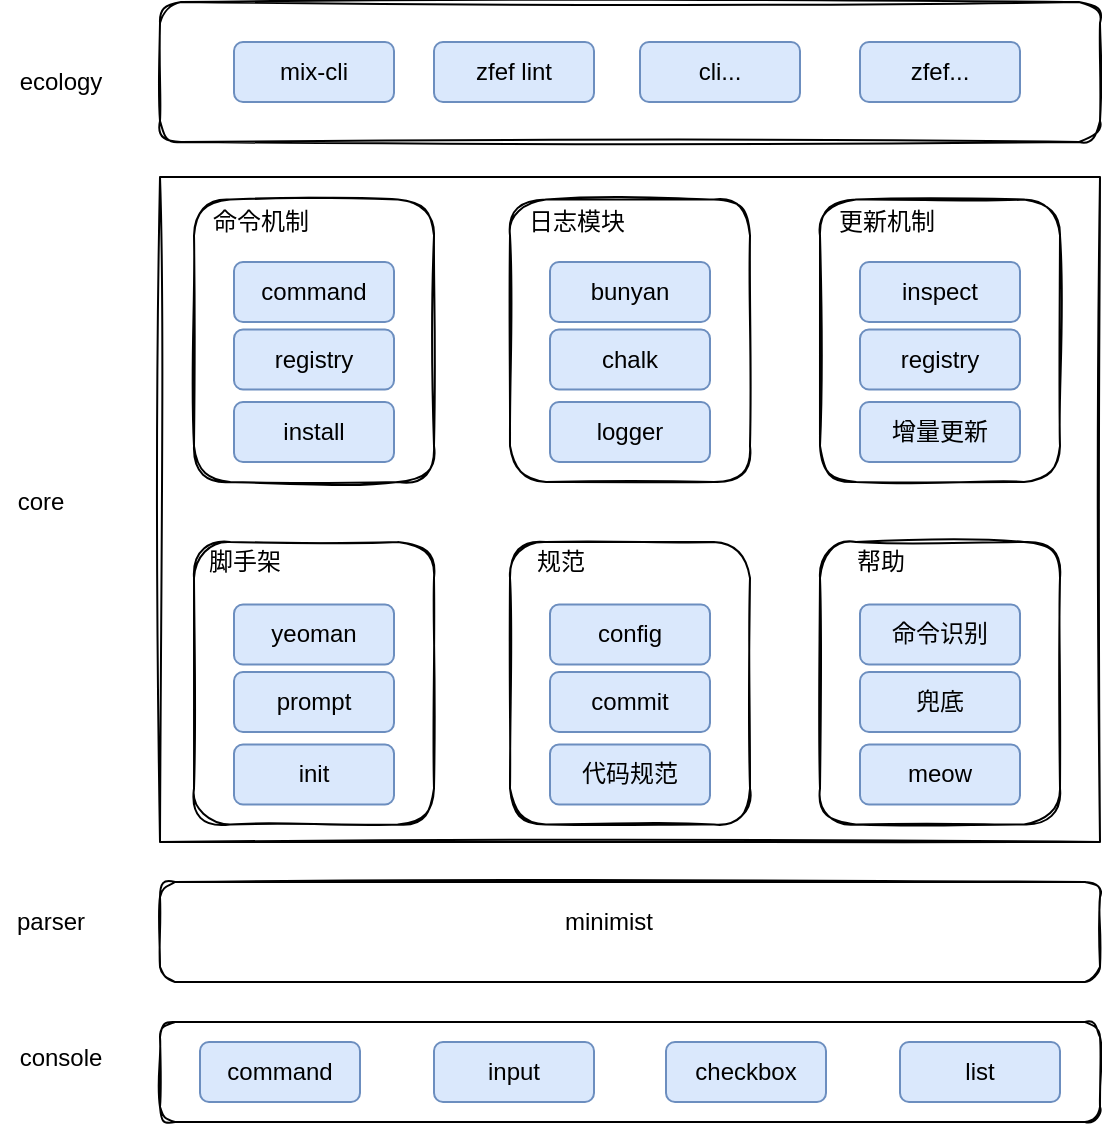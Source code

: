 <mxfile version="16.6.1" type="github">
  <diagram id="hRYoE9JFr_pVteXuA0Dg" name="第 1 页">
    <mxGraphModel dx="946" dy="511" grid="1" gridSize="10" guides="1" tooltips="1" connect="1" arrows="1" fold="1" page="1" pageScale="1" pageWidth="827" pageHeight="1169" background="#FFFFFF" math="0" shadow="0">
      <root>
        <mxCell id="0" />
        <mxCell id="1" parent="0" />
        <mxCell id="J7S9TunrKFlIRnjYsbro-1" value="console" style="text;html=1;resizable=0;autosize=1;align=center;verticalAlign=middle;points=[];fillColor=none;strokeColor=none;rounded=0;" parent="1" vertex="1">
          <mxGeometry x="90" y="567.5" width="60" height="20" as="geometry" />
        </mxCell>
        <mxCell id="J7S9TunrKFlIRnjYsbro-2" value="parser" style="text;html=1;resizable=0;autosize=1;align=center;verticalAlign=middle;points=[];fillColor=none;strokeColor=none;rounded=0;" parent="1" vertex="1">
          <mxGeometry x="90" y="500" width="50" height="20" as="geometry" />
        </mxCell>
        <mxCell id="J7S9TunrKFlIRnjYsbro-3" value="core" style="text;html=1;resizable=0;autosize=1;align=center;verticalAlign=middle;points=[];fillColor=none;strokeColor=none;rounded=0;" parent="1" vertex="1">
          <mxGeometry x="90" y="290" width="40" height="20" as="geometry" />
        </mxCell>
        <mxCell id="J7S9TunrKFlIRnjYsbro-4" value="ecology" style="text;html=1;resizable=0;autosize=1;align=center;verticalAlign=middle;points=[];fillColor=none;strokeColor=none;rounded=0;" parent="1" vertex="1">
          <mxGeometry x="90" y="80" width="60" height="20" as="geometry" />
        </mxCell>
        <mxCell id="J7S9TunrKFlIRnjYsbro-5" value="" style="rounded=1;whiteSpace=wrap;html=1;sketch=1;" parent="1" vertex="1">
          <mxGeometry x="170" y="490" width="470" height="50" as="geometry" />
        </mxCell>
        <mxCell id="J7S9TunrKFlIRnjYsbro-7" value="" style="rounded=1;whiteSpace=wrap;html=1;sketch=1;" parent="1" vertex="1">
          <mxGeometry x="170" y="560" width="470" height="50" as="geometry" />
        </mxCell>
        <mxCell id="J7S9TunrKFlIRnjYsbro-8" value="command" style="rounded=1;whiteSpace=wrap;html=1;fillColor=#dae8fc;strokeColor=#6c8ebf;" parent="1" vertex="1">
          <mxGeometry x="190" y="570" width="80" height="30" as="geometry" />
        </mxCell>
        <mxCell id="J7S9TunrKFlIRnjYsbro-9" value="input" style="rounded=1;whiteSpace=wrap;html=1;fillColor=#dae8fc;strokeColor=#6c8ebf;" parent="1" vertex="1">
          <mxGeometry x="307" y="570" width="80" height="30" as="geometry" />
        </mxCell>
        <mxCell id="J7S9TunrKFlIRnjYsbro-10" value="checkbox" style="rounded=1;whiteSpace=wrap;html=1;fillColor=#dae8fc;strokeColor=#6c8ebf;" parent="1" vertex="1">
          <mxGeometry x="423" y="570" width="80" height="30" as="geometry" />
        </mxCell>
        <mxCell id="J7S9TunrKFlIRnjYsbro-11" value="list" style="rounded=1;whiteSpace=wrap;html=1;fillColor=#dae8fc;strokeColor=#6c8ebf;" parent="1" vertex="1">
          <mxGeometry x="540" y="570" width="80" height="30" as="geometry" />
        </mxCell>
        <mxCell id="J7S9TunrKFlIRnjYsbro-12" value="minimist" style="text;html=1;resizable=0;autosize=1;align=center;verticalAlign=middle;points=[];fillColor=none;strokeColor=none;rounded=0;" parent="1" vertex="1">
          <mxGeometry x="364" y="500" width="60" height="20" as="geometry" />
        </mxCell>
        <mxCell id="J7S9TunrKFlIRnjYsbro-13" value="" style="rounded=0;whiteSpace=wrap;html=1;sketch=1;" parent="1" vertex="1">
          <mxGeometry x="170" y="137.5" width="470" height="332.5" as="geometry" />
        </mxCell>
        <mxCell id="J7S9TunrKFlIRnjYsbro-14" value="" style="rounded=1;whiteSpace=wrap;html=1;sketch=1;" parent="1" vertex="1">
          <mxGeometry x="170" y="50" width="470" height="70" as="geometry" />
        </mxCell>
        <mxCell id="J7S9TunrKFlIRnjYsbro-33" value="mix-cli" style="rounded=1;whiteSpace=wrap;html=1;fillColor=#dae8fc;strokeColor=#6c8ebf;" parent="1" vertex="1">
          <mxGeometry x="207" y="70" width="80" height="30" as="geometry" />
        </mxCell>
        <mxCell id="J7S9TunrKFlIRnjYsbro-34" value="zfef lint" style="rounded=1;whiteSpace=wrap;html=1;fillColor=#dae8fc;strokeColor=#6c8ebf;" parent="1" vertex="1">
          <mxGeometry x="307" y="70" width="80" height="30" as="geometry" />
        </mxCell>
        <mxCell id="J7S9TunrKFlIRnjYsbro-35" value="cli..." style="rounded=1;whiteSpace=wrap;html=1;fillColor=#dae8fc;strokeColor=#6c8ebf;" parent="1" vertex="1">
          <mxGeometry x="410" y="70" width="80" height="30" as="geometry" />
        </mxCell>
        <mxCell id="J7S9TunrKFlIRnjYsbro-36" value="zfef..." style="rounded=1;whiteSpace=wrap;html=1;fillColor=#dae8fc;strokeColor=#6c8ebf;" parent="1" vertex="1">
          <mxGeometry x="520" y="70" width="80" height="30" as="geometry" />
        </mxCell>
        <mxCell id="J7S9TunrKFlIRnjYsbro-37" value="" style="group" parent="1" vertex="1" connectable="0">
          <mxGeometry x="187" y="148.75" width="120" height="141.25" as="geometry" />
        </mxCell>
        <mxCell id="J7S9TunrKFlIRnjYsbro-17" value="" style="rounded=1;whiteSpace=wrap;html=1;sketch=1;" parent="J7S9TunrKFlIRnjYsbro-37" vertex="1">
          <mxGeometry width="120" height="141.25" as="geometry" />
        </mxCell>
        <mxCell id="J7S9TunrKFlIRnjYsbro-18" value="command" style="rounded=1;whiteSpace=wrap;html=1;fillColor=#dae8fc;strokeColor=#6c8ebf;" parent="J7S9TunrKFlIRnjYsbro-37" vertex="1">
          <mxGeometry x="20" y="31.25" width="80" height="30" as="geometry" />
        </mxCell>
        <mxCell id="J7S9TunrKFlIRnjYsbro-19" value="registry" style="rounded=1;whiteSpace=wrap;html=1;fillColor=#dae8fc;strokeColor=#6c8ebf;" parent="J7S9TunrKFlIRnjYsbro-37" vertex="1">
          <mxGeometry x="20" y="65" width="80" height="30" as="geometry" />
        </mxCell>
        <mxCell id="J7S9TunrKFlIRnjYsbro-20" value="install" style="rounded=1;whiteSpace=wrap;html=1;fillColor=#dae8fc;strokeColor=#6c8ebf;" parent="J7S9TunrKFlIRnjYsbro-37" vertex="1">
          <mxGeometry x="20" y="101.25" width="80" height="30" as="geometry" />
        </mxCell>
        <mxCell id="J7S9TunrKFlIRnjYsbro-22" value="命令机制" style="text;html=1;resizable=0;autosize=1;align=center;verticalAlign=middle;points=[];fillColor=none;strokeColor=none;rounded=0;" parent="J7S9TunrKFlIRnjYsbro-37" vertex="1">
          <mxGeometry x="3" y="1.25" width="60" height="20" as="geometry" />
        </mxCell>
        <mxCell id="J7S9TunrKFlIRnjYsbro-38" value="" style="group" parent="1" vertex="1" connectable="0">
          <mxGeometry x="345" y="148.75" width="120" height="141.25" as="geometry" />
        </mxCell>
        <mxCell id="J7S9TunrKFlIRnjYsbro-28" value="" style="rounded=1;whiteSpace=wrap;html=1;sketch=1;" parent="J7S9TunrKFlIRnjYsbro-38" vertex="1">
          <mxGeometry width="120" height="141.25" as="geometry" />
        </mxCell>
        <mxCell id="J7S9TunrKFlIRnjYsbro-29" value="bunyan" style="rounded=1;whiteSpace=wrap;html=1;fillColor=#dae8fc;strokeColor=#6c8ebf;" parent="J7S9TunrKFlIRnjYsbro-38" vertex="1">
          <mxGeometry x="20" y="31.25" width="80" height="30" as="geometry" />
        </mxCell>
        <mxCell id="J7S9TunrKFlIRnjYsbro-30" value="chalk" style="rounded=1;whiteSpace=wrap;html=1;fillColor=#dae8fc;strokeColor=#6c8ebf;" parent="J7S9TunrKFlIRnjYsbro-38" vertex="1">
          <mxGeometry x="20" y="65" width="80" height="30" as="geometry" />
        </mxCell>
        <mxCell id="J7S9TunrKFlIRnjYsbro-31" value="logger" style="rounded=1;whiteSpace=wrap;html=1;fillColor=#dae8fc;strokeColor=#6c8ebf;" parent="J7S9TunrKFlIRnjYsbro-38" vertex="1">
          <mxGeometry x="20" y="101.25" width="80" height="30" as="geometry" />
        </mxCell>
        <mxCell id="J7S9TunrKFlIRnjYsbro-32" value="日志模块" style="text;html=1;resizable=0;autosize=1;align=center;verticalAlign=middle;points=[];fillColor=none;strokeColor=none;rounded=0;" parent="J7S9TunrKFlIRnjYsbro-38" vertex="1">
          <mxGeometry x="3" y="1.25" width="60" height="20" as="geometry" />
        </mxCell>
        <mxCell id="J7S9TunrKFlIRnjYsbro-39" value="" style="group" parent="1" vertex="1" connectable="0">
          <mxGeometry x="500" y="148.75" width="120" height="141.25" as="geometry" />
        </mxCell>
        <mxCell id="J7S9TunrKFlIRnjYsbro-23" value="" style="rounded=1;whiteSpace=wrap;html=1;sketch=1;" parent="J7S9TunrKFlIRnjYsbro-39" vertex="1">
          <mxGeometry width="120" height="141.25" as="geometry" />
        </mxCell>
        <mxCell id="J7S9TunrKFlIRnjYsbro-24" value="inspect" style="rounded=1;whiteSpace=wrap;html=1;fillColor=#dae8fc;strokeColor=#6c8ebf;" parent="J7S9TunrKFlIRnjYsbro-39" vertex="1">
          <mxGeometry x="20" y="31.25" width="80" height="30" as="geometry" />
        </mxCell>
        <mxCell id="J7S9TunrKFlIRnjYsbro-25" value="registry" style="rounded=1;whiteSpace=wrap;html=1;fillColor=#dae8fc;strokeColor=#6c8ebf;" parent="J7S9TunrKFlIRnjYsbro-39" vertex="1">
          <mxGeometry x="20" y="65" width="80" height="30" as="geometry" />
        </mxCell>
        <mxCell id="J7S9TunrKFlIRnjYsbro-26" value="增量更新" style="rounded=1;whiteSpace=wrap;html=1;fillColor=#dae8fc;strokeColor=#6c8ebf;" parent="J7S9TunrKFlIRnjYsbro-39" vertex="1">
          <mxGeometry x="20" y="101.25" width="80" height="30" as="geometry" />
        </mxCell>
        <mxCell id="J7S9TunrKFlIRnjYsbro-27" value="更新机制" style="text;html=1;resizable=0;autosize=1;align=center;verticalAlign=middle;points=[];fillColor=none;strokeColor=none;rounded=0;" parent="J7S9TunrKFlIRnjYsbro-39" vertex="1">
          <mxGeometry x="3" y="1.25" width="60" height="20" as="geometry" />
        </mxCell>
        <mxCell id="J7S9TunrKFlIRnjYsbro-40" value="" style="group" parent="1" vertex="1" connectable="0">
          <mxGeometry x="187" y="320" width="120" height="141.25" as="geometry" />
        </mxCell>
        <mxCell id="J7S9TunrKFlIRnjYsbro-41" value="" style="rounded=1;whiteSpace=wrap;html=1;sketch=1;" parent="J7S9TunrKFlIRnjYsbro-40" vertex="1">
          <mxGeometry width="120" height="141.25" as="geometry" />
        </mxCell>
        <mxCell id="J7S9TunrKFlIRnjYsbro-42" value="yeoman" style="rounded=1;whiteSpace=wrap;html=1;fillColor=#dae8fc;strokeColor=#6c8ebf;" parent="J7S9TunrKFlIRnjYsbro-40" vertex="1">
          <mxGeometry x="20" y="31.25" width="80" height="30" as="geometry" />
        </mxCell>
        <mxCell id="J7S9TunrKFlIRnjYsbro-43" value="prompt" style="rounded=1;whiteSpace=wrap;html=1;fillColor=#dae8fc;strokeColor=#6c8ebf;" parent="J7S9TunrKFlIRnjYsbro-40" vertex="1">
          <mxGeometry x="20" y="65" width="80" height="30" as="geometry" />
        </mxCell>
        <mxCell id="J7S9TunrKFlIRnjYsbro-44" value="init" style="rounded=1;whiteSpace=wrap;html=1;fillColor=#dae8fc;strokeColor=#6c8ebf;" parent="J7S9TunrKFlIRnjYsbro-40" vertex="1">
          <mxGeometry x="20" y="101.25" width="80" height="30" as="geometry" />
        </mxCell>
        <mxCell id="J7S9TunrKFlIRnjYsbro-45" value="脚手架" style="text;html=1;resizable=0;autosize=1;align=center;verticalAlign=middle;points=[];fillColor=none;strokeColor=none;rounded=0;" parent="J7S9TunrKFlIRnjYsbro-40" vertex="1">
          <mxGeometry width="50" height="20" as="geometry" />
        </mxCell>
        <mxCell id="J7S9TunrKFlIRnjYsbro-46" value="" style="group" parent="1" vertex="1" connectable="0">
          <mxGeometry x="345" y="320" width="120" height="141.25" as="geometry" />
        </mxCell>
        <mxCell id="J7S9TunrKFlIRnjYsbro-47" value="" style="rounded=1;whiteSpace=wrap;html=1;sketch=1;" parent="J7S9TunrKFlIRnjYsbro-46" vertex="1">
          <mxGeometry width="120" height="141.25" as="geometry" />
        </mxCell>
        <mxCell id="J7S9TunrKFlIRnjYsbro-48" value="config" style="rounded=1;whiteSpace=wrap;html=1;fillColor=#dae8fc;strokeColor=#6c8ebf;" parent="J7S9TunrKFlIRnjYsbro-46" vertex="1">
          <mxGeometry x="20" y="31.25" width="80" height="30" as="geometry" />
        </mxCell>
        <mxCell id="J7S9TunrKFlIRnjYsbro-49" value="commit" style="rounded=1;whiteSpace=wrap;html=1;fillColor=#dae8fc;strokeColor=#6c8ebf;" parent="J7S9TunrKFlIRnjYsbro-46" vertex="1">
          <mxGeometry x="20" y="65" width="80" height="30" as="geometry" />
        </mxCell>
        <mxCell id="J7S9TunrKFlIRnjYsbro-50" value="代码规范" style="rounded=1;whiteSpace=wrap;html=1;fillColor=#dae8fc;strokeColor=#6c8ebf;" parent="J7S9TunrKFlIRnjYsbro-46" vertex="1">
          <mxGeometry x="20" y="101.25" width="80" height="30" as="geometry" />
        </mxCell>
        <mxCell id="J7S9TunrKFlIRnjYsbro-51" value="规范" style="text;html=1;resizable=0;autosize=1;align=center;verticalAlign=middle;points=[];fillColor=none;strokeColor=none;rounded=0;" parent="J7S9TunrKFlIRnjYsbro-46" vertex="1">
          <mxGeometry x="5" width="40" height="20" as="geometry" />
        </mxCell>
        <mxCell id="J7S9TunrKFlIRnjYsbro-52" value="" style="group" parent="1" vertex="1" connectable="0">
          <mxGeometry x="500" y="320" width="120" height="141.25" as="geometry" />
        </mxCell>
        <mxCell id="J7S9TunrKFlIRnjYsbro-53" value="" style="rounded=1;whiteSpace=wrap;html=1;sketch=1;" parent="J7S9TunrKFlIRnjYsbro-52" vertex="1">
          <mxGeometry width="120" height="141.25" as="geometry" />
        </mxCell>
        <mxCell id="J7S9TunrKFlIRnjYsbro-54" value="命令识别" style="rounded=1;whiteSpace=wrap;html=1;fillColor=#dae8fc;strokeColor=#6c8ebf;" parent="J7S9TunrKFlIRnjYsbro-52" vertex="1">
          <mxGeometry x="20" y="31.25" width="80" height="30" as="geometry" />
        </mxCell>
        <mxCell id="J7S9TunrKFlIRnjYsbro-55" value="兜底" style="rounded=1;whiteSpace=wrap;html=1;fillColor=#dae8fc;strokeColor=#6c8ebf;" parent="J7S9TunrKFlIRnjYsbro-52" vertex="1">
          <mxGeometry x="20" y="65" width="80" height="30" as="geometry" />
        </mxCell>
        <mxCell id="J7S9TunrKFlIRnjYsbro-56" value="meow" style="rounded=1;whiteSpace=wrap;html=1;fillColor=#dae8fc;strokeColor=#6c8ebf;" parent="J7S9TunrKFlIRnjYsbro-52" vertex="1">
          <mxGeometry x="20" y="101.25" width="80" height="30" as="geometry" />
        </mxCell>
        <mxCell id="J7S9TunrKFlIRnjYsbro-57" value="帮助" style="text;html=1;resizable=0;autosize=1;align=center;verticalAlign=middle;points=[];fillColor=none;strokeColor=none;rounded=0;" parent="J7S9TunrKFlIRnjYsbro-52" vertex="1">
          <mxGeometry x="10" width="40" height="20" as="geometry" />
        </mxCell>
      </root>
    </mxGraphModel>
  </diagram>
</mxfile>
